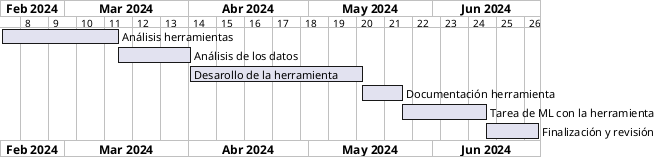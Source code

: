 @startgantt
Language ES

Project starts 2024-02-14
projectscale weekly

[Análisis herramientas] starts 2024-02-14
[Análisis herramientas] ends 2024-03-14

[Análisis de los datos] starts 2024-03-14
[Análisis de los datos] ends 2024-04-01

[Desarollo de la herramienta  ] starts 2024-04-01
[Desarollo de la herramienta  ] ends 2024-05-14

[Documentación herramienta] starts 2024-05-14
[Documentación herramienta] ends 2024-05-24

[Tarea de ML con la herramienta] starts 2024-05-24
[Tarea de ML con la herramienta] ends 2024-06-14

[Finalización y revisión] starts 2024-06-14
[Finalización y revisión] ends 2024-06-27

@endgantt

